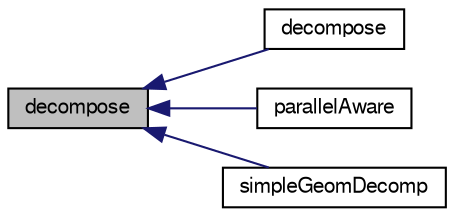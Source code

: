 digraph "decompose"
{
  bgcolor="transparent";
  edge [fontname="FreeSans",fontsize="10",labelfontname="FreeSans",labelfontsize="10"];
  node [fontname="FreeSans",fontsize="10",shape=record];
  rankdir="LR";
  Node32 [label="decompose",height=0.2,width=0.4,color="black", fillcolor="grey75", style="filled", fontcolor="black"];
  Node32 -> Node33 [dir="back",color="midnightblue",fontsize="10",style="solid",fontname="FreeSans"];
  Node33 [label="decompose",height=0.2,width=0.4,color="black",URL="$a28622.html#a3dc1a5b88e04251d88c036f77b676032",tooltip="Like decompose but with uniform weights on the points. "];
  Node32 -> Node34 [dir="back",color="midnightblue",fontsize="10",style="solid",fontname="FreeSans"];
  Node34 [label="parallelAware",height=0.2,width=0.4,color="black",URL="$a28622.html#a633a6cc754e8e20720ad646c342afa3f",tooltip="Is method parallel aware (i.e. does it synchronize domains across. "];
  Node32 -> Node35 [dir="back",color="midnightblue",fontsize="10",style="solid",fontname="FreeSans"];
  Node35 [label="simpleGeomDecomp",height=0.2,width=0.4,color="black",URL="$a28622.html#afa98ade1b6064e26779d29d8909488c7",tooltip="Construct given the decomposition dictionary. "];
}
